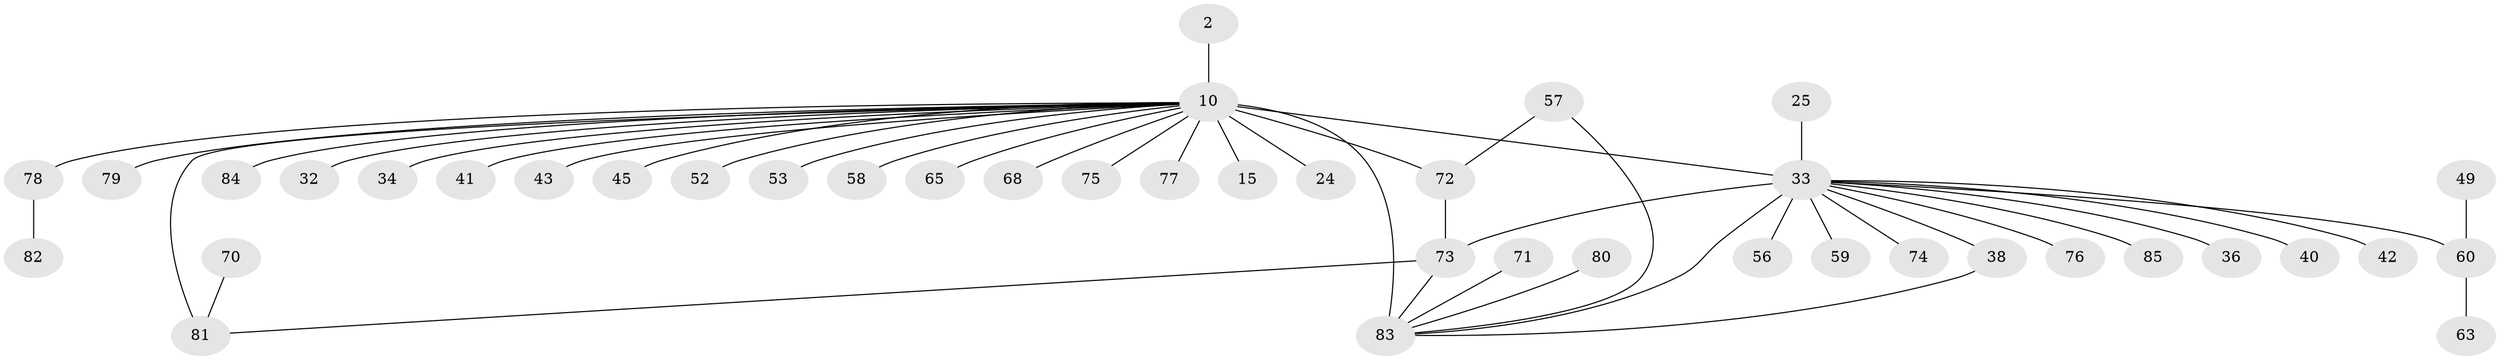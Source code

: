 // original degree distribution, {20: 0.023529411764705882, 1: 0.4235294117647059, 5: 0.047058823529411764, 3: 0.1411764705882353, 13: 0.011764705882352941, 10: 0.023529411764705882, 2: 0.25882352941176473, 7: 0.011764705882352941, 4: 0.03529411764705882, 6: 0.023529411764705882}
// Generated by graph-tools (version 1.1) at 2025/48/03/09/25 04:48:09]
// undirected, 42 vertices, 47 edges
graph export_dot {
graph [start="1"]
  node [color=gray90,style=filled];
  2;
  10 [super="+1+7"];
  15;
  24;
  25;
  32;
  33 [super="+3+14+19"];
  34 [super="+26"];
  36 [super="+20"];
  38 [super="+31"];
  40;
  41 [super="+18"];
  42;
  43;
  45;
  49;
  52;
  53;
  56;
  57 [super="+46"];
  58;
  59;
  60 [super="+44"];
  63;
  65;
  68;
  70;
  71;
  72 [super="+8+39+35"];
  73 [super="+47+67+61+69"];
  74;
  75 [super="+13"];
  76;
  77;
  78 [super="+64"];
  79;
  80;
  81 [super="+50+12+29+55"];
  82;
  83 [super="+23+30+62+48"];
  84;
  85 [super="+9"];
  2 -- 10;
  10 -- 32;
  10 -- 43;
  10 -- 53;
  10 -- 68 [weight=2];
  10 -- 84;
  10 -- 65;
  10 -- 72 [weight=4];
  10 -- 79;
  10 -- 33 [weight=6];
  10 -- 41 [weight=3];
  10 -- 45;
  10 -- 52;
  10 -- 77;
  10 -- 78 [weight=3];
  10 -- 15;
  10 -- 24;
  10 -- 58;
  10 -- 83 [weight=10];
  10 -- 81 [weight=2];
  10 -- 75;
  10 -- 34;
  25 -- 33;
  33 -- 40;
  33 -- 42;
  33 -- 74;
  33 -- 85 [weight=2];
  33 -- 56;
  33 -- 59;
  33 -- 60 [weight=2];
  33 -- 76;
  33 -- 38;
  33 -- 73 [weight=2];
  33 -- 36;
  33 -- 83 [weight=2];
  38 -- 83;
  49 -- 60;
  57 -- 72;
  57 -- 83;
  60 -- 63;
  70 -- 81;
  71 -- 83;
  72 -- 73 [weight=2];
  73 -- 83;
  73 -- 81;
  78 -- 82;
  80 -- 83;
}

